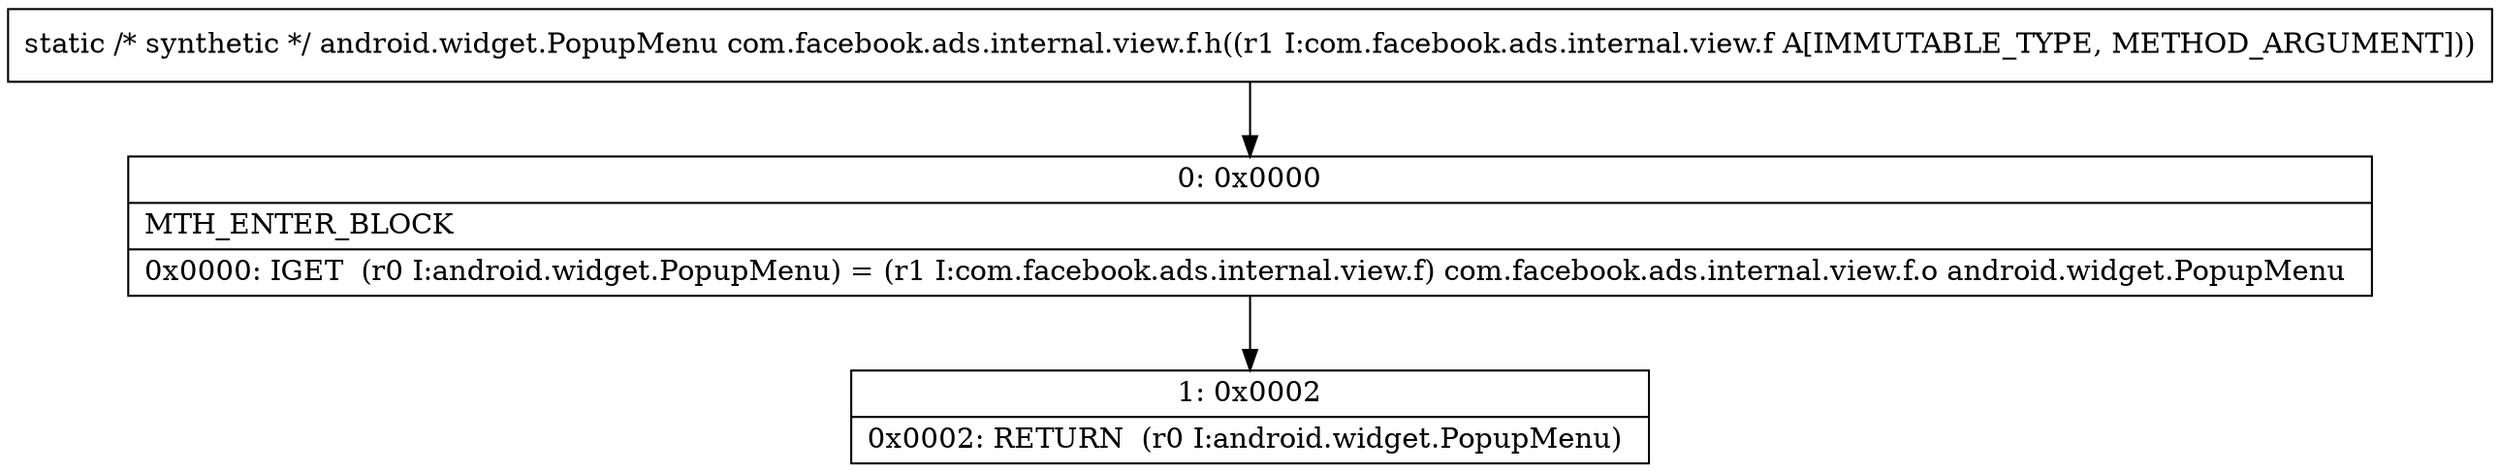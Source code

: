digraph "CFG forcom.facebook.ads.internal.view.f.h(Lcom\/facebook\/ads\/internal\/view\/f;)Landroid\/widget\/PopupMenu;" {
Node_0 [shape=record,label="{0\:\ 0x0000|MTH_ENTER_BLOCK\l|0x0000: IGET  (r0 I:android.widget.PopupMenu) = (r1 I:com.facebook.ads.internal.view.f) com.facebook.ads.internal.view.f.o android.widget.PopupMenu \l}"];
Node_1 [shape=record,label="{1\:\ 0x0002|0x0002: RETURN  (r0 I:android.widget.PopupMenu) \l}"];
MethodNode[shape=record,label="{static \/* synthetic *\/ android.widget.PopupMenu com.facebook.ads.internal.view.f.h((r1 I:com.facebook.ads.internal.view.f A[IMMUTABLE_TYPE, METHOD_ARGUMENT])) }"];
MethodNode -> Node_0;
Node_0 -> Node_1;
}

